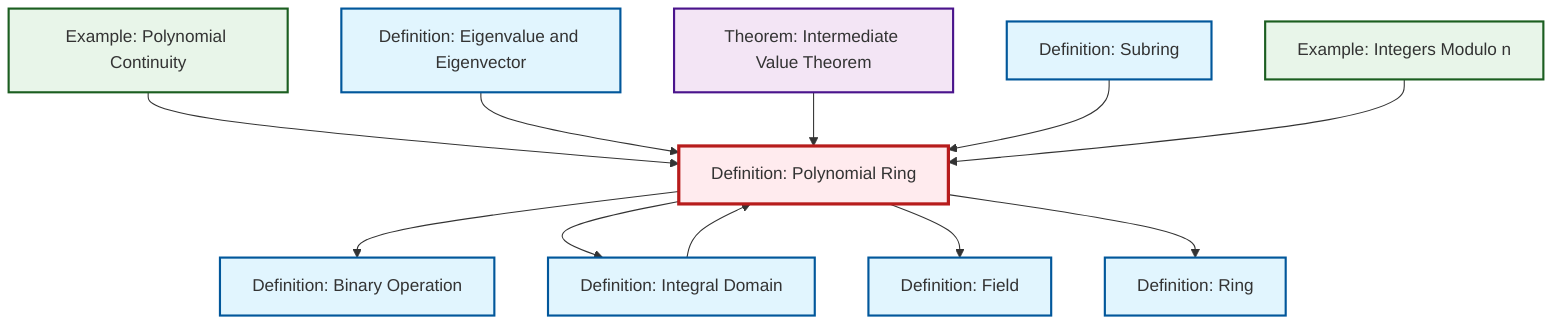 graph TD
    classDef definition fill:#e1f5fe,stroke:#01579b,stroke-width:2px
    classDef theorem fill:#f3e5f5,stroke:#4a148c,stroke-width:2px
    classDef axiom fill:#fff3e0,stroke:#e65100,stroke-width:2px
    classDef example fill:#e8f5e9,stroke:#1b5e20,stroke-width:2px
    classDef current fill:#ffebee,stroke:#b71c1c,stroke-width:3px
    ex-polynomial-continuity["Example: Polynomial Continuity"]:::example
    def-subring["Definition: Subring"]:::definition
    def-eigenvalue-eigenvector["Definition: Eigenvalue and Eigenvector"]:::definition
    def-field["Definition: Field"]:::definition
    def-polynomial-ring["Definition: Polynomial Ring"]:::definition
    thm-intermediate-value["Theorem: Intermediate Value Theorem"]:::theorem
    ex-quotient-integers-mod-n["Example: Integers Modulo n"]:::example
    def-binary-operation["Definition: Binary Operation"]:::definition
    def-integral-domain["Definition: Integral Domain"]:::definition
    def-ring["Definition: Ring"]:::definition
    def-polynomial-ring --> def-binary-operation
    ex-polynomial-continuity --> def-polynomial-ring
    def-eigenvalue-eigenvector --> def-polynomial-ring
    def-polynomial-ring --> def-integral-domain
    def-polynomial-ring --> def-field
    thm-intermediate-value --> def-polynomial-ring
    def-subring --> def-polynomial-ring
    def-polynomial-ring --> def-ring
    def-integral-domain --> def-polynomial-ring
    ex-quotient-integers-mod-n --> def-polynomial-ring
    class def-polynomial-ring current